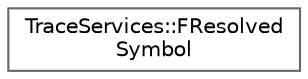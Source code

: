 digraph "Graphical Class Hierarchy"
{
 // INTERACTIVE_SVG=YES
 // LATEX_PDF_SIZE
  bgcolor="transparent";
  edge [fontname=Helvetica,fontsize=10,labelfontname=Helvetica,labelfontsize=10];
  node [fontname=Helvetica,fontsize=10,shape=box,height=0.2,width=0.4];
  rankdir="LR";
  Node0 [id="Node000000",label="TraceServices::FResolved\lSymbol",height=0.2,width=0.4,color="grey40", fillcolor="white", style="filled",URL="$d3/dcb/structTraceServices_1_1FResolvedSymbol.html",tooltip="Represent a resolved symbol."];
}

